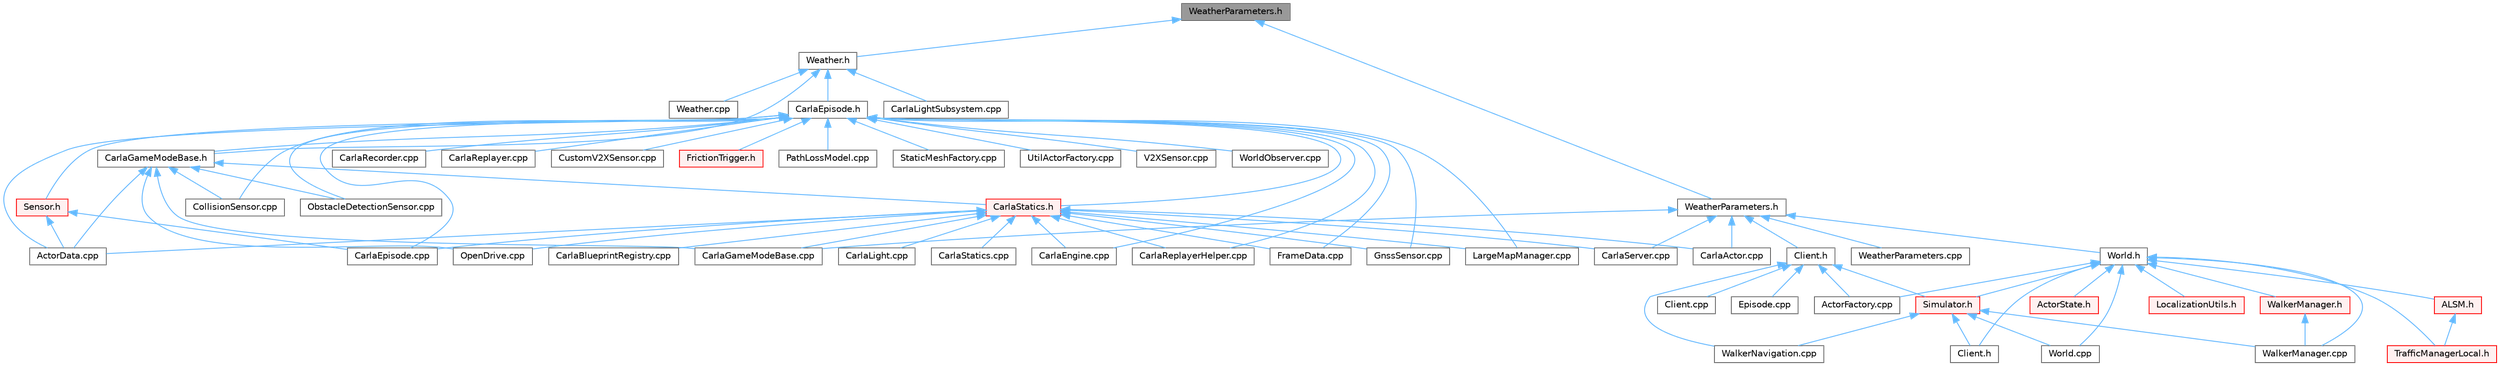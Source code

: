 digraph "WeatherParameters.h"
{
 // INTERACTIVE_SVG=YES
 // LATEX_PDF_SIZE
  bgcolor="transparent";
  edge [fontname=Helvetica,fontsize=10,labelfontname=Helvetica,labelfontsize=10];
  node [fontname=Helvetica,fontsize=10,shape=box,height=0.2,width=0.4];
  Node1 [id="Node000001",label="WeatherParameters.h",height=0.2,width=0.4,color="gray40", fillcolor="grey60", style="filled", fontcolor="black",tooltip=" "];
  Node1 -> Node2 [id="edge1_Node000001_Node000002",dir="back",color="steelblue1",style="solid",tooltip=" "];
  Node2 [id="Node000002",label="Weather.h",height=0.2,width=0.4,color="grey40", fillcolor="white", style="filled",URL="$d5/d65/Weather_8h.html",tooltip=" "];
  Node2 -> Node3 [id="edge2_Node000002_Node000003",dir="back",color="steelblue1",style="solid",tooltip=" "];
  Node3 [id="Node000003",label="CarlaEpisode.h",height=0.2,width=0.4,color="grey40", fillcolor="white", style="filled",URL="$de/db8/CarlaEpisode_8h.html",tooltip=" "];
  Node3 -> Node4 [id="edge3_Node000003_Node000004",dir="back",color="steelblue1",style="solid",tooltip=" "];
  Node4 [id="Node000004",label="ActorData.cpp",height=0.2,width=0.4,color="grey40", fillcolor="white", style="filled",URL="$da/d7f/ActorData_8cpp.html",tooltip=" "];
  Node3 -> Node5 [id="edge4_Node000003_Node000005",dir="back",color="steelblue1",style="solid",tooltip=" "];
  Node5 [id="Node000005",label="CarlaEngine.cpp",height=0.2,width=0.4,color="grey40", fillcolor="white", style="filled",URL="$d6/da1/CarlaEngine_8cpp.html",tooltip=" "];
  Node3 -> Node6 [id="edge5_Node000003_Node000006",dir="back",color="steelblue1",style="solid",tooltip=" "];
  Node6 [id="Node000006",label="CarlaEpisode.cpp",height=0.2,width=0.4,color="grey40", fillcolor="white", style="filled",URL="$d6/dd9/CarlaEpisode_8cpp.html",tooltip=" "];
  Node3 -> Node7 [id="edge6_Node000003_Node000007",dir="back",color="steelblue1",style="solid",tooltip=" "];
  Node7 [id="Node000007",label="CarlaGameModeBase.h",height=0.2,width=0.4,color="grey40", fillcolor="white", style="filled",URL="$d3/d49/CarlaGameModeBase_8h.html",tooltip=" "];
  Node7 -> Node4 [id="edge7_Node000007_Node000004",dir="back",color="steelblue1",style="solid",tooltip=" "];
  Node7 -> Node8 [id="edge8_Node000007_Node000008",dir="back",color="steelblue1",style="solid",tooltip=" "];
  Node8 [id="Node000008",label="CarlaGameModeBase.cpp",height=0.2,width=0.4,color="grey40", fillcolor="white", style="filled",URL="$d0/d2e/CarlaGameModeBase_8cpp.html",tooltip=" "];
  Node7 -> Node9 [id="edge9_Node000007_Node000009",dir="back",color="steelblue1",style="solid",tooltip=" "];
  Node9 [id="Node000009",label="CarlaStatics.h",height=0.2,width=0.4,color="red", fillcolor="#FFF0F0", style="filled",URL="$d9/dc8/CarlaStatics_8h.html",tooltip=" "];
  Node9 -> Node4 [id="edge10_Node000009_Node000004",dir="back",color="steelblue1",style="solid",tooltip=" "];
  Node9 -> Node10 [id="edge11_Node000009_Node000010",dir="back",color="steelblue1",style="solid",tooltip=" "];
  Node10 [id="Node000010",label="CarlaActor.cpp",height=0.2,width=0.4,color="grey40", fillcolor="white", style="filled",URL="$d3/d43/CarlaActor_8cpp.html",tooltip=" "];
  Node9 -> Node11 [id="edge12_Node000009_Node000011",dir="back",color="steelblue1",style="solid",tooltip=" "];
  Node11 [id="Node000011",label="CarlaBlueprintRegistry.cpp",height=0.2,width=0.4,color="grey40", fillcolor="white", style="filled",URL="$d0/d3b/CarlaBlueprintRegistry_8cpp.html",tooltip=" "];
  Node9 -> Node5 [id="edge13_Node000009_Node000005",dir="back",color="steelblue1",style="solid",tooltip=" "];
  Node9 -> Node6 [id="edge14_Node000009_Node000006",dir="back",color="steelblue1",style="solid",tooltip=" "];
  Node9 -> Node8 [id="edge15_Node000009_Node000008",dir="back",color="steelblue1",style="solid",tooltip=" "];
  Node9 -> Node12 [id="edge16_Node000009_Node000012",dir="back",color="steelblue1",style="solid",tooltip=" "];
  Node12 [id="Node000012",label="CarlaLight.cpp",height=0.2,width=0.4,color="grey40", fillcolor="white", style="filled",URL="$d9/d95/CarlaLight_8cpp.html",tooltip=" "];
  Node9 -> Node13 [id="edge17_Node000009_Node000013",dir="back",color="steelblue1",style="solid",tooltip=" "];
  Node13 [id="Node000013",label="CarlaReplayerHelper.cpp",height=0.2,width=0.4,color="grey40", fillcolor="white", style="filled",URL="$d2/d32/CarlaReplayerHelper_8cpp.html",tooltip=" "];
  Node9 -> Node14 [id="edge18_Node000009_Node000014",dir="back",color="steelblue1",style="solid",tooltip=" "];
  Node14 [id="Node000014",label="CarlaServer.cpp",height=0.2,width=0.4,color="grey40", fillcolor="white", style="filled",URL="$db/d6c/CarlaServer_8cpp.html",tooltip=" "];
  Node9 -> Node15 [id="edge19_Node000009_Node000015",dir="back",color="steelblue1",style="solid",tooltip=" "];
  Node15 [id="Node000015",label="CarlaStatics.cpp",height=0.2,width=0.4,color="grey40", fillcolor="white", style="filled",URL="$d5/d6e/CarlaStatics_8cpp.html",tooltip=" "];
  Node9 -> Node19 [id="edge20_Node000009_Node000019",dir="back",color="steelblue1",style="solid",tooltip=" "];
  Node19 [id="Node000019",label="FrameData.cpp",height=0.2,width=0.4,color="grey40", fillcolor="white", style="filled",URL="$df/d8a/FrameData_8cpp.html",tooltip=" "];
  Node9 -> Node20 [id="edge21_Node000009_Node000020",dir="back",color="steelblue1",style="solid",tooltip=" "];
  Node20 [id="Node000020",label="GnssSensor.cpp",height=0.2,width=0.4,color="grey40", fillcolor="white", style="filled",URL="$d7/d22/GnssSensor_8cpp.html",tooltip=" "];
  Node9 -> Node21 [id="edge22_Node000009_Node000021",dir="back",color="steelblue1",style="solid",tooltip=" "];
  Node21 [id="Node000021",label="LargeMapManager.cpp",height=0.2,width=0.4,color="grey40", fillcolor="white", style="filled",URL="$df/d6c/LargeMapManager_8cpp.html",tooltip=" "];
  Node9 -> Node22 [id="edge23_Node000009_Node000022",dir="back",color="steelblue1",style="solid",tooltip=" "];
  Node22 [id="Node000022",label="OpenDrive.cpp",height=0.2,width=0.4,color="grey40", fillcolor="white", style="filled",URL="$d9/d30/Unreal_2CarlaUE4_2Plugins_2Carla_2Source_2Carla_2OpenDrive_2OpenDrive_8cpp.html",tooltip=" "];
  Node7 -> Node37 [id="edge24_Node000007_Node000037",dir="back",color="steelblue1",style="solid",tooltip=" "];
  Node37 [id="Node000037",label="CollisionSensor.cpp",height=0.2,width=0.4,color="grey40", fillcolor="white", style="filled",URL="$da/df0/CollisionSensor_8cpp.html",tooltip=" "];
  Node7 -> Node38 [id="edge25_Node000007_Node000038",dir="back",color="steelblue1",style="solid",tooltip=" "];
  Node38 [id="Node000038",label="ObstacleDetectionSensor.cpp",height=0.2,width=0.4,color="grey40", fillcolor="white", style="filled",URL="$d2/d70/ObstacleDetectionSensor_8cpp.html",tooltip=" "];
  Node7 -> Node22 [id="edge26_Node000007_Node000022",dir="back",color="steelblue1",style="solid",tooltip=" "];
  Node3 -> Node39 [id="edge27_Node000003_Node000039",dir="back",color="steelblue1",style="solid",tooltip=" "];
  Node39 [id="Node000039",label="CarlaRecorder.cpp",height=0.2,width=0.4,color="grey40", fillcolor="white", style="filled",URL="$da/d49/CarlaRecorder_8cpp.html",tooltip=" "];
  Node3 -> Node40 [id="edge28_Node000003_Node000040",dir="back",color="steelblue1",style="solid",tooltip=" "];
  Node40 [id="Node000040",label="CarlaReplayer.cpp",height=0.2,width=0.4,color="grey40", fillcolor="white", style="filled",URL="$db/dba/CarlaReplayer_8cpp.html",tooltip=" "];
  Node3 -> Node13 [id="edge29_Node000003_Node000013",dir="back",color="steelblue1",style="solid",tooltip=" "];
  Node3 -> Node9 [id="edge30_Node000003_Node000009",dir="back",color="steelblue1",style="solid",tooltip=" "];
  Node3 -> Node37 [id="edge31_Node000003_Node000037",dir="back",color="steelblue1",style="solid",tooltip=" "];
  Node3 -> Node41 [id="edge32_Node000003_Node000041",dir="back",color="steelblue1",style="solid",tooltip=" "];
  Node41 [id="Node000041",label="CustomV2XSensor.cpp",height=0.2,width=0.4,color="grey40", fillcolor="white", style="filled",URL="$d8/d97/CustomV2XSensor_8cpp.html",tooltip=" "];
  Node3 -> Node19 [id="edge33_Node000003_Node000019",dir="back",color="steelblue1",style="solid",tooltip=" "];
  Node3 -> Node42 [id="edge34_Node000003_Node000042",dir="back",color="steelblue1",style="solid",tooltip=" "];
  Node42 [id="Node000042",label="FrictionTrigger.h",height=0.2,width=0.4,color="red", fillcolor="#FFF0F0", style="filled",URL="$d4/d30/FrictionTrigger_8h.html",tooltip=" "];
  Node3 -> Node20 [id="edge35_Node000003_Node000020",dir="back",color="steelblue1",style="solid",tooltip=" "];
  Node3 -> Node21 [id="edge36_Node000003_Node000021",dir="back",color="steelblue1",style="solid",tooltip=" "];
  Node3 -> Node38 [id="edge37_Node000003_Node000038",dir="back",color="steelblue1",style="solid",tooltip=" "];
  Node3 -> Node44 [id="edge38_Node000003_Node000044",dir="back",color="steelblue1",style="solid",tooltip=" "];
  Node44 [id="Node000044",label="PathLossModel.cpp",height=0.2,width=0.4,color="grey40", fillcolor="white", style="filled",URL="$d9/dcb/PathLossModel_8cpp.html",tooltip=" "];
  Node3 -> Node45 [id="edge39_Node000003_Node000045",dir="back",color="steelblue1",style="solid",tooltip=" "];
  Node45 [id="Node000045",label="Sensor.h",height=0.2,width=0.4,color="red", fillcolor="#FFF0F0", style="filled",URL="$d7/d7d/Unreal_2CarlaUE4_2Plugins_2Carla_2Source_2Carla_2Sensor_2Sensor_8h.html",tooltip=" "];
  Node45 -> Node4 [id="edge40_Node000045_Node000004",dir="back",color="steelblue1",style="solid",tooltip=" "];
  Node45 -> Node6 [id="edge41_Node000045_Node000006",dir="back",color="steelblue1",style="solid",tooltip=" "];
  Node3 -> Node74 [id="edge42_Node000003_Node000074",dir="back",color="steelblue1",style="solid",tooltip=" "];
  Node74 [id="Node000074",label="StaticMeshFactory.cpp",height=0.2,width=0.4,color="grey40", fillcolor="white", style="filled",URL="$d7/dc4/StaticMeshFactory_8cpp.html",tooltip=" "];
  Node3 -> Node75 [id="edge43_Node000003_Node000075",dir="back",color="steelblue1",style="solid",tooltip=" "];
  Node75 [id="Node000075",label="UtilActorFactory.cpp",height=0.2,width=0.4,color="grey40", fillcolor="white", style="filled",URL="$dc/df0/UtilActorFactory_8cpp.html",tooltip=" "];
  Node3 -> Node49 [id="edge44_Node000003_Node000049",dir="back",color="steelblue1",style="solid",tooltip=" "];
  Node49 [id="Node000049",label="V2XSensor.cpp",height=0.2,width=0.4,color="grey40", fillcolor="white", style="filled",URL="$d2/df9/V2XSensor_8cpp.html",tooltip=" "];
  Node3 -> Node93 [id="edge45_Node000003_Node000093",dir="back",color="steelblue1",style="solid",tooltip=" "];
  Node93 [id="Node000093",label="WorldObserver.cpp",height=0.2,width=0.4,color="grey40", fillcolor="white", style="filled",URL="$d9/de7/WorldObserver_8cpp.html",tooltip=" "];
  Node2 -> Node7 [id="edge46_Node000002_Node000007",dir="back",color="steelblue1",style="solid",tooltip=" "];
  Node2 -> Node94 [id="edge47_Node000002_Node000094",dir="back",color="steelblue1",style="solid",tooltip=" "];
  Node94 [id="Node000094",label="CarlaLightSubsystem.cpp",height=0.2,width=0.4,color="grey40", fillcolor="white", style="filled",URL="$d3/d13/CarlaLightSubsystem_8cpp.html",tooltip=" "];
  Node2 -> Node71 [id="edge48_Node000002_Node000071",dir="back",color="steelblue1",style="solid",tooltip=" "];
  Node71 [id="Node000071",label="Weather.cpp",height=0.2,width=0.4,color="grey40", fillcolor="white", style="filled",URL="$d2/d0f/Weather_8cpp.html",tooltip=" "];
  Node1 -> Node95 [id="edge49_Node000001_Node000095",dir="back",color="steelblue1",style="solid",tooltip=" "];
  Node95 [id="Node000095",label="WeatherParameters.h",height=0.2,width=0.4,color="grey40", fillcolor="white", style="filled",URL="$da/d0c/LibCarla_2source_2carla_2rpc_2WeatherParameters_8h.html",tooltip=" "];
  Node95 -> Node10 [id="edge50_Node000095_Node000010",dir="back",color="steelblue1",style="solid",tooltip=" "];
  Node95 -> Node8 [id="edge51_Node000095_Node000008",dir="back",color="steelblue1",style="solid",tooltip=" "];
  Node95 -> Node14 [id="edge52_Node000095_Node000014",dir="back",color="steelblue1",style="solid",tooltip=" "];
  Node95 -> Node96 [id="edge53_Node000095_Node000096",dir="back",color="steelblue1",style="solid",tooltip=" "];
  Node96 [id="Node000096",label="Client.h",height=0.2,width=0.4,color="grey40", fillcolor="white", style="filled",URL="$df/d8b/client_2detail_2Client_8h.html",tooltip=" "];
  Node96 -> Node97 [id="edge54_Node000096_Node000097",dir="back",color="steelblue1",style="solid",tooltip=" "];
  Node97 [id="Node000097",label="ActorFactory.cpp",height=0.2,width=0.4,color="grey40", fillcolor="white", style="filled",URL="$df/dd6/ActorFactory_8cpp.html",tooltip=" "];
  Node96 -> Node98 [id="edge55_Node000096_Node000098",dir="back",color="steelblue1",style="solid",tooltip=" "];
  Node98 [id="Node000098",label="Client.cpp",height=0.2,width=0.4,color="grey40", fillcolor="white", style="filled",URL="$dc/d4a/client_2detail_2Client_8cpp.html",tooltip=" "];
  Node96 -> Node99 [id="edge56_Node000096_Node000099",dir="back",color="steelblue1",style="solid",tooltip=" "];
  Node99 [id="Node000099",label="Episode.cpp",height=0.2,width=0.4,color="grey40", fillcolor="white", style="filled",URL="$d6/d12/Episode_8cpp.html",tooltip=" "];
  Node96 -> Node100 [id="edge57_Node000096_Node000100",dir="back",color="steelblue1",style="solid",tooltip=" "];
  Node100 [id="Node000100",label="Simulator.h",height=0.2,width=0.4,color="red", fillcolor="#FFF0F0", style="filled",URL="$d6/d4a/Simulator_8h.html",tooltip=" "];
  Node100 -> Node102 [id="edge58_Node000100_Node000102",dir="back",color="steelblue1",style="solid",tooltip=" "];
  Node102 [id="Node000102",label="Client.h",height=0.2,width=0.4,color="grey40", fillcolor="white", style="filled",URL="$dd/de3/client_2Client_8h.html",tooltip=" "];
  Node100 -> Node119 [id="edge59_Node000100_Node000119",dir="back",color="steelblue1",style="solid",tooltip=" "];
  Node119 [id="Node000119",label="WalkerManager.cpp",height=0.2,width=0.4,color="grey40", fillcolor="white", style="filled",URL="$d2/dbb/WalkerManager_8cpp.html",tooltip=" "];
  Node100 -> Node120 [id="edge60_Node000100_Node000120",dir="back",color="steelblue1",style="solid",tooltip=" "];
  Node120 [id="Node000120",label="WalkerNavigation.cpp",height=0.2,width=0.4,color="grey40", fillcolor="white", style="filled",URL="$de/d84/WalkerNavigation_8cpp.html",tooltip=" "];
  Node100 -> Node121 [id="edge61_Node000100_Node000121",dir="back",color="steelblue1",style="solid",tooltip=" "];
  Node121 [id="Node000121",label="World.cpp",height=0.2,width=0.4,color="grey40", fillcolor="white", style="filled",URL="$d7/dfe/World_8cpp.html",tooltip=" "];
  Node96 -> Node120 [id="edge62_Node000096_Node000120",dir="back",color="steelblue1",style="solid",tooltip=" "];
  Node95 -> Node122 [id="edge63_Node000095_Node000122",dir="back",color="steelblue1",style="solid",tooltip=" "];
  Node122 [id="Node000122",label="WeatherParameters.cpp",height=0.2,width=0.4,color="grey40", fillcolor="white", style="filled",URL="$df/daf/WeatherParameters_8cpp.html",tooltip=" "];
  Node95 -> Node123 [id="edge64_Node000095_Node000123",dir="back",color="steelblue1",style="solid",tooltip=" "];
  Node123 [id="Node000123",label="World.h",height=0.2,width=0.4,color="grey40", fillcolor="white", style="filled",URL="$dd/d5b/World_8h.html",tooltip=" "];
  Node123 -> Node124 [id="edge65_Node000123_Node000124",dir="back",color="steelblue1",style="solid",tooltip=" "];
  Node124 [id="Node000124",label="ALSM.h",height=0.2,width=0.4,color="red", fillcolor="#FFF0F0", style="filled",URL="$dc/d2c/ALSM_8h.html",tooltip=" "];
  Node124 -> Node126 [id="edge66_Node000124_Node000126",dir="back",color="steelblue1",style="solid",tooltip=" "];
  Node126 [id="Node000126",label="TrafficManagerLocal.h",height=0.2,width=0.4,color="red", fillcolor="#FFF0F0", style="filled",URL="$db/ddf/TrafficManagerLocal_8h.html",tooltip=" "];
  Node123 -> Node97 [id="edge67_Node000123_Node000097",dir="back",color="steelblue1",style="solid",tooltip=" "];
  Node123 -> Node127 [id="edge68_Node000123_Node000127",dir="back",color="steelblue1",style="solid",tooltip=" "];
  Node127 [id="Node000127",label="ActorState.h",height=0.2,width=0.4,color="red", fillcolor="#FFF0F0", style="filled",URL="$d4/d22/client_2detail_2ActorState_8h.html",tooltip=" "];
  Node123 -> Node102 [id="edge69_Node000123_Node000102",dir="back",color="steelblue1",style="solid",tooltip=" "];
  Node123 -> Node133 [id="edge70_Node000123_Node000133",dir="back",color="steelblue1",style="solid",tooltip=" "];
  Node133 [id="Node000133",label="LocalizationUtils.h",height=0.2,width=0.4,color="red", fillcolor="#FFF0F0", style="filled",URL="$d2/d84/LocalizationUtils_8h.html",tooltip=" "];
  Node123 -> Node100 [id="edge71_Node000123_Node000100",dir="back",color="steelblue1",style="solid",tooltip=" "];
  Node123 -> Node126 [id="edge72_Node000123_Node000126",dir="back",color="steelblue1",style="solid",tooltip=" "];
  Node123 -> Node119 [id="edge73_Node000123_Node000119",dir="back",color="steelblue1",style="solid",tooltip=" "];
  Node123 -> Node173 [id="edge74_Node000123_Node000173",dir="back",color="steelblue1",style="solid",tooltip=" "];
  Node173 [id="Node000173",label="WalkerManager.h",height=0.2,width=0.4,color="red", fillcolor="#FFF0F0", style="filled",URL="$df/d64/WalkerManager_8h.html",tooltip=" "];
  Node173 -> Node119 [id="edge75_Node000173_Node000119",dir="back",color="steelblue1",style="solid",tooltip=" "];
  Node123 -> Node121 [id="edge76_Node000123_Node000121",dir="back",color="steelblue1",style="solid",tooltip=" "];
}
